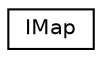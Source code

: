 digraph "Graphical Class Hierarchy"
{
 // LATEX_PDF_SIZE
  edge [fontname="Helvetica",fontsize="10",labelfontname="Helvetica",labelfontsize="10"];
  node [fontname="Helvetica",fontsize="10",shape=record];
  rankdir="LR";
  Node0 [label="IMap",height=0.2,width=0.4,color="black", fillcolor="white", style="filled",URL="$class_i_map.html",tooltip="Defines an interface into any type of model /summary>"];
}
